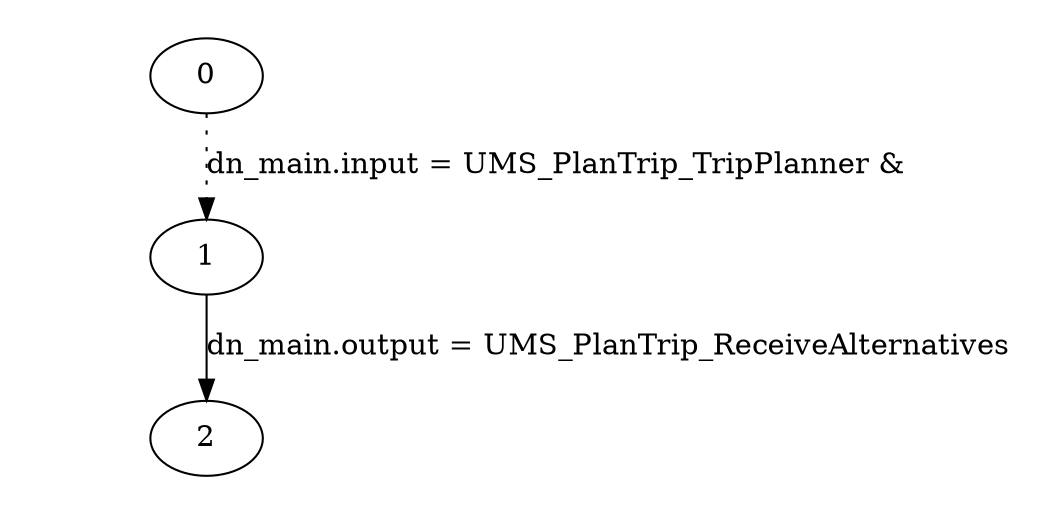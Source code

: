 digraph plan_fsm {
ratio="1.3";
margin="0.2";
size="8.0,11.4";
"0" -> "1" [style=dotted label="dn_main.input = UMS_PlanTrip_TripPlanner &\n"]
"1" -> "2" [label="dn_main.output = UMS_PlanTrip_ReceiveAlternatives"]
}

